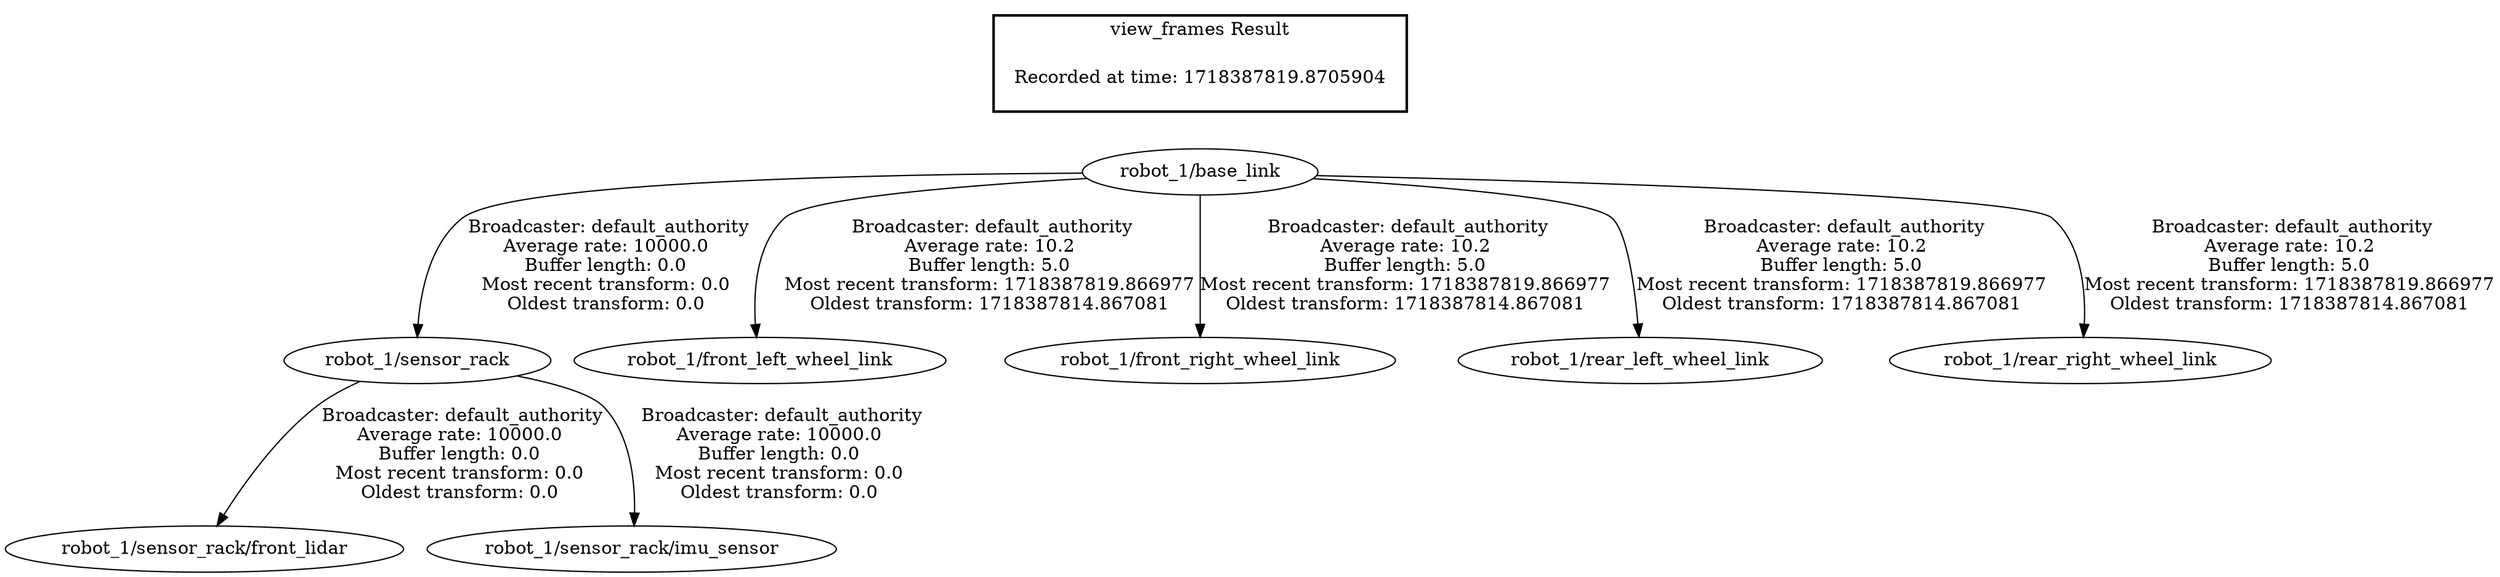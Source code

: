 digraph G {
"robot_1/base_link" -> "robot_1/sensor_rack"[label=" Broadcaster: default_authority\nAverage rate: 10000.0\nBuffer length: 0.0\nMost recent transform: 0.0\nOldest transform: 0.0\n"];
"robot_1/sensor_rack" -> "robot_1/sensor_rack/front_lidar"[label=" Broadcaster: default_authority\nAverage rate: 10000.0\nBuffer length: 0.0\nMost recent transform: 0.0\nOldest transform: 0.0\n"];
"robot_1/sensor_rack" -> "robot_1/sensor_rack/imu_sensor"[label=" Broadcaster: default_authority\nAverage rate: 10000.0\nBuffer length: 0.0\nMost recent transform: 0.0\nOldest transform: 0.0\n"];
"robot_1/base_link" -> "robot_1/front_left_wheel_link"[label=" Broadcaster: default_authority\nAverage rate: 10.2\nBuffer length: 5.0\nMost recent transform: 1718387819.866977\nOldest transform: 1718387814.867081\n"];
"robot_1/base_link" -> "robot_1/front_right_wheel_link"[label=" Broadcaster: default_authority\nAverage rate: 10.2\nBuffer length: 5.0\nMost recent transform: 1718387819.866977\nOldest transform: 1718387814.867081\n"];
"robot_1/base_link" -> "robot_1/rear_left_wheel_link"[label=" Broadcaster: default_authority\nAverage rate: 10.2\nBuffer length: 5.0\nMost recent transform: 1718387819.866977\nOldest transform: 1718387814.867081\n"];
"robot_1/base_link" -> "robot_1/rear_right_wheel_link"[label=" Broadcaster: default_authority\nAverage rate: 10.2\nBuffer length: 5.0\nMost recent transform: 1718387819.866977\nOldest transform: 1718387814.867081\n"];
edge [style=invis];
 subgraph cluster_legend { style=bold; color=black; label ="view_frames Result";
"Recorded at time: 1718387819.8705904"[ shape=plaintext ] ;
}->"robot_1/base_link";
}